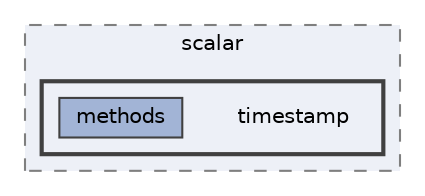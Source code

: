 digraph "/home/jam/Research/IRES-2025/dev/src/llm-scripts/testing/hypothesis-testing/hyp-env/lib/python3.12/site-packages/pandas/tests/scalar/timestamp"
{
 // LATEX_PDF_SIZE
  bgcolor="transparent";
  edge [fontname=Helvetica,fontsize=10,labelfontname=Helvetica,labelfontsize=10];
  node [fontname=Helvetica,fontsize=10,shape=box,height=0.2,width=0.4];
  compound=true
  subgraph clusterdir_0126e1dcbb3a4a0720bd0da23a1141a7 {
    graph [ bgcolor="#edf0f7", pencolor="grey50", label="scalar", fontname=Helvetica,fontsize=10 style="filled,dashed", URL="dir_0126e1dcbb3a4a0720bd0da23a1141a7.html",tooltip=""]
  subgraph clusterdir_5214d1985b63ee207bc93cc5f250330a {
    graph [ bgcolor="#edf0f7", pencolor="grey25", label="", fontname=Helvetica,fontsize=10 style="filled,bold", URL="dir_5214d1985b63ee207bc93cc5f250330a.html",tooltip=""]
    dir_5214d1985b63ee207bc93cc5f250330a [shape=plaintext, label="timestamp"];
  dir_982b58b72bc90a173aa42aaee6c8824e [label="methods", fillcolor="#a2b4d6", color="grey25", style="filled", URL="dir_982b58b72bc90a173aa42aaee6c8824e.html",tooltip=""];
  }
  }
}
